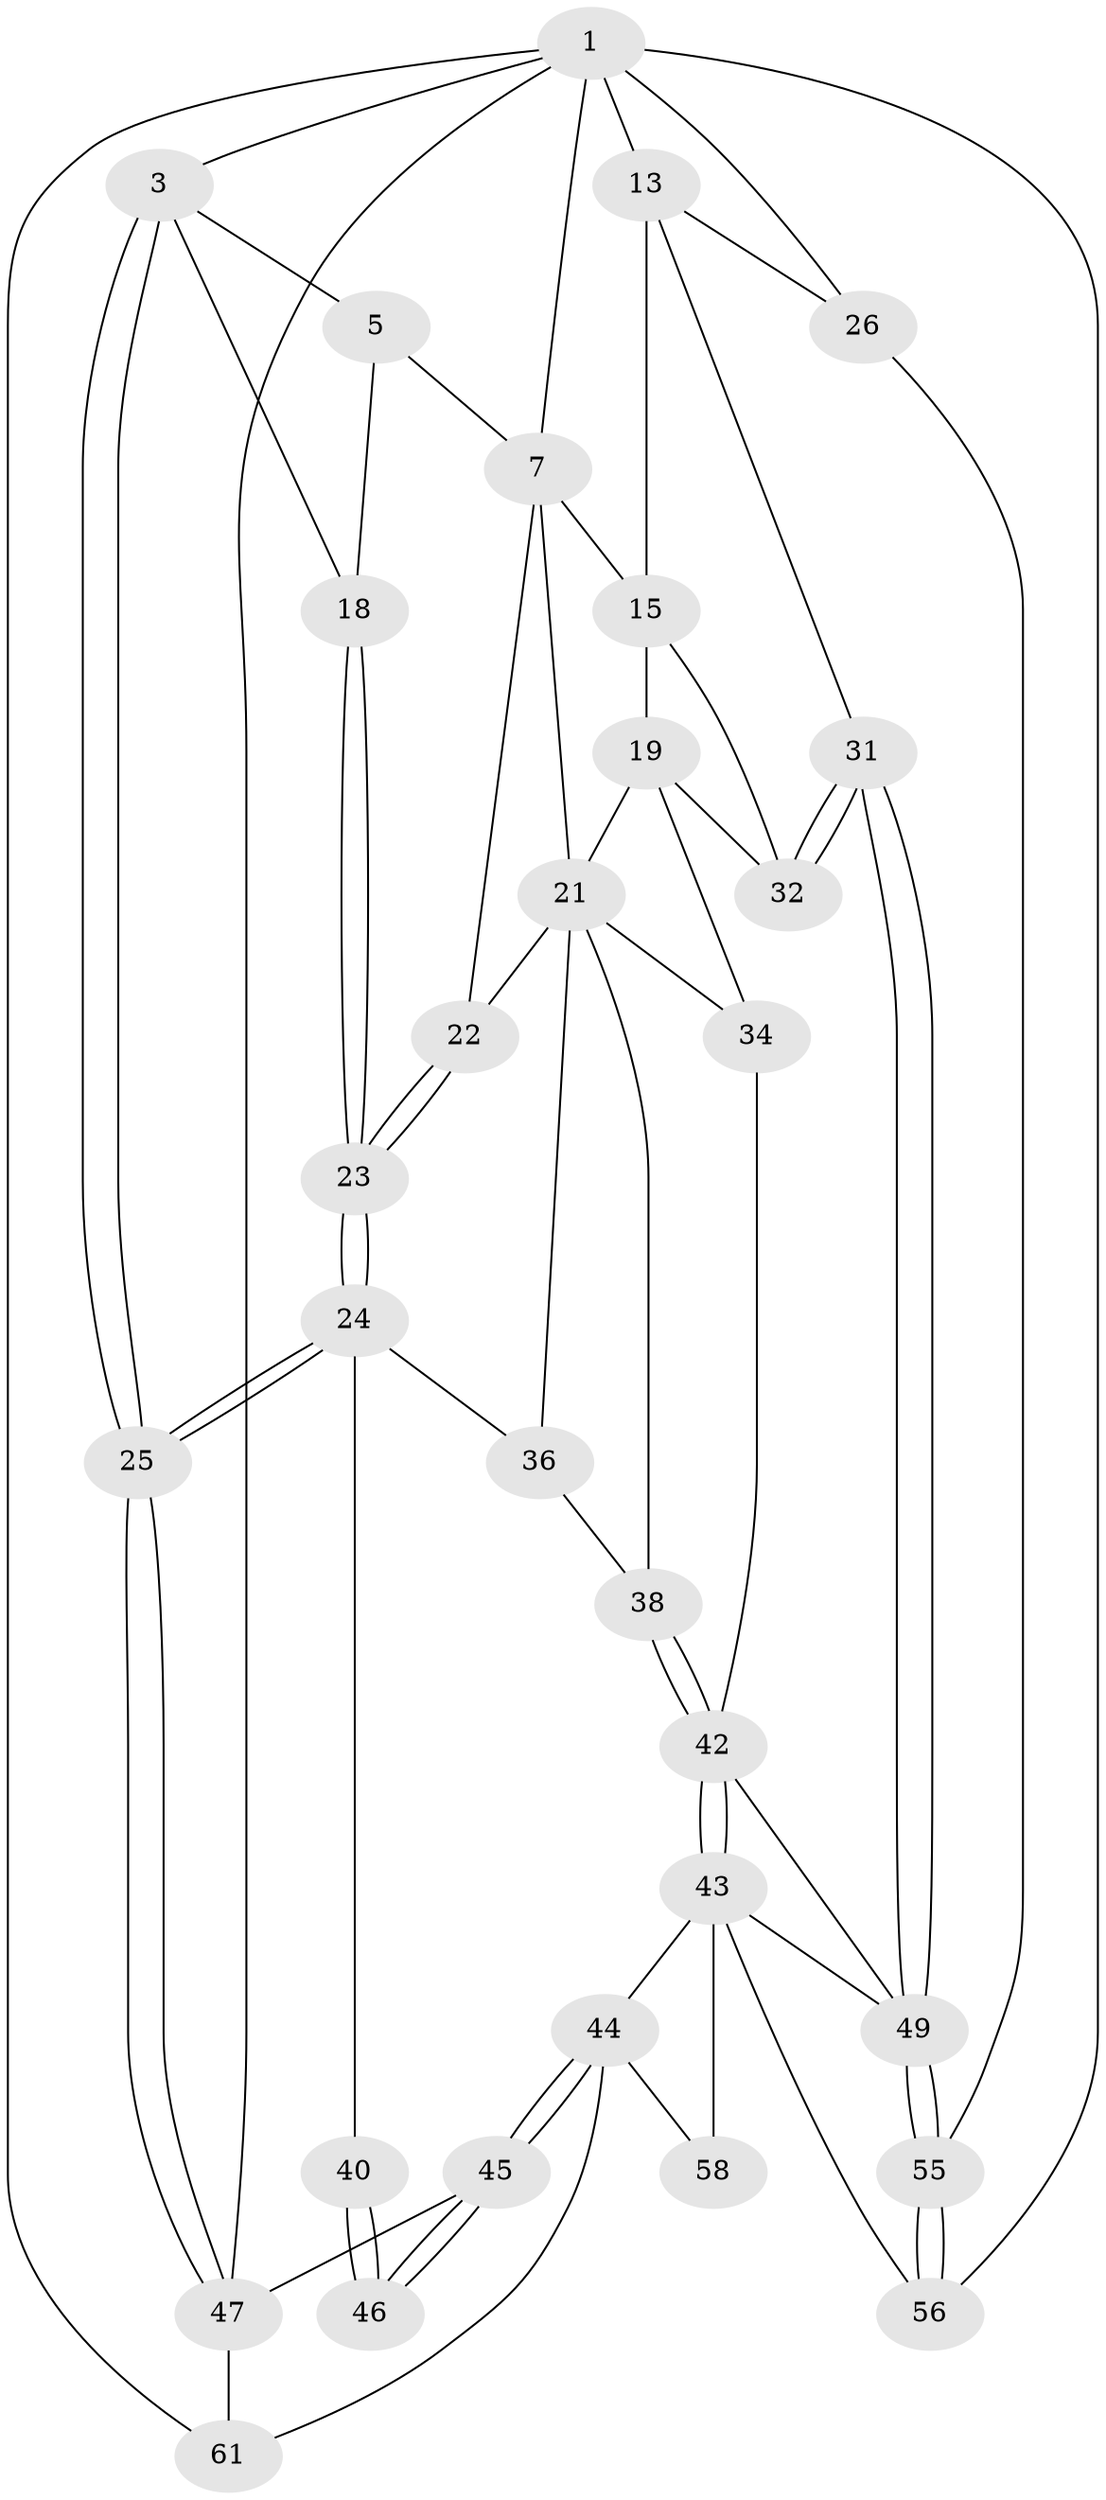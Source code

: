 // original degree distribution, {3: 0.04838709677419355, 5: 0.532258064516129, 4: 0.20967741935483872, 6: 0.20967741935483872}
// Generated by graph-tools (version 1.1) at 2025/17/03/09/25 04:17:07]
// undirected, 31 vertices, 70 edges
graph export_dot {
graph [start="1"]
  node [color=gray90,style=filled];
  1 [pos="+0.31117943258910785+0",super="+2+6"];
  3 [pos="+0+0",super="+4"];
  5 [pos="+0.27517592377947875+0.08284349917427802",super="+10"];
  7 [pos="+0.6000461406568196+0",super="+8"];
  13 [pos="+0.8543149595845505+0.1495988850497431",super="+14"];
  15 [pos="+0.703771091255572+0.2890060049081952",super="+16+30"];
  18 [pos="+0.13665066022706435+0.25951428502918916"];
  19 [pos="+0.4980957419649164+0.3247493855930699",super="+20"];
  21 [pos="+0.4301401823177992+0.3376529172433616",super="+28"];
  22 [pos="+0.214559282241363+0.3775256479194228"];
  23 [pos="+0.11572510691316998+0.372762456148938"];
  24 [pos="+0.010279562640089043+0.450958549542023",super="+37"];
  25 [pos="+0+0.4482595021894267"];
  26 [pos="+1+0.48854688767117616",super="+54"];
  31 [pos="+0.8989428888148288+0.5597192669086966"];
  32 [pos="+0.6746029506549608+0.4927643267639839"];
  34 [pos="+0.5906025119920504+0.5620799893719185"];
  36 [pos="+0.27298809723852235+0.4846052597086127"];
  38 [pos="+0.36868456685314527+0.5526678966595285",super="+39"];
  40 [pos="+0.15111327049491252+0.601144832877712",super="+41"];
  42 [pos="+0.3809520293665196+0.6392457357692481",super="+48"];
  43 [pos="+0.37023699076690947+0.6661531260615653",super="+52"];
  44 [pos="+0.29656928449673314+0.7203026107296879",super="+59"];
  45 [pos="+0.19913345959160764+0.728092784571398"];
  46 [pos="+0.19362984525510848+0.7100174577425027"];
  47 [pos="+0+1",super="+51"];
  49 [pos="+0.8323955032273067+0.6986594862007308",super="+50"];
  55 [pos="+0.8317717117221228+0.7977030180751904"];
  56 [pos="+0.7836590271210179+1"];
  58 [pos="+0.4985200204612913+0.8496293111267387"];
  61 [pos="+0.3313775498764108+1"];
  1 -- 3;
  1 -- 13 [weight=2];
  1 -- 47 [weight=2];
  1 -- 56;
  1 -- 26 [weight=2];
  1 -- 61;
  1 -- 7;
  3 -- 25;
  3 -- 25;
  3 -- 18;
  3 -- 5;
  5 -- 18;
  5 -- 7;
  7 -- 15;
  7 -- 21;
  7 -- 22;
  13 -- 26;
  13 -- 15;
  13 -- 31;
  15 -- 19 [weight=2];
  15 -- 32;
  18 -- 23;
  18 -- 23;
  19 -- 32;
  19 -- 34;
  19 -- 21;
  21 -- 34;
  21 -- 36;
  21 -- 22;
  21 -- 38;
  22 -- 23;
  22 -- 23;
  23 -- 24;
  23 -- 24;
  24 -- 25;
  24 -- 25;
  24 -- 40;
  24 -- 36;
  25 -- 47;
  25 -- 47;
  26 -- 55;
  31 -- 32;
  31 -- 32;
  31 -- 49;
  31 -- 49;
  34 -- 42;
  36 -- 38;
  38 -- 42;
  38 -- 42;
  40 -- 46 [weight=2];
  40 -- 46;
  42 -- 43;
  42 -- 43;
  42 -- 49;
  43 -- 44;
  43 -- 56;
  43 -- 58;
  43 -- 49;
  44 -- 45;
  44 -- 45;
  44 -- 58 [weight=2];
  44 -- 61;
  45 -- 46;
  45 -- 46;
  45 -- 47;
  47 -- 61;
  49 -- 55;
  49 -- 55;
  55 -- 56;
  55 -- 56;
}
